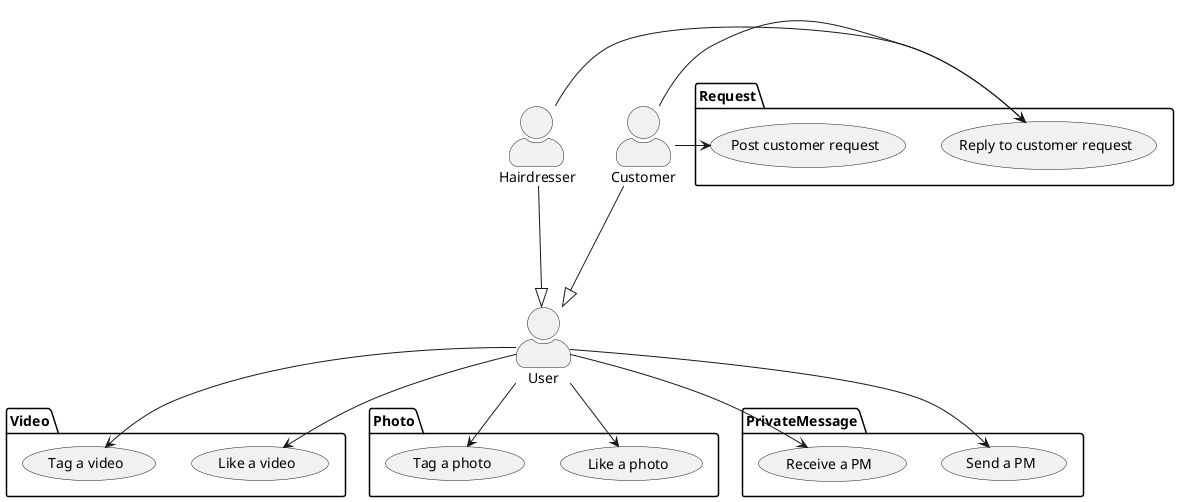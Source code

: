 @startuml

skinparam actorStyle awesome

actor "Hairdresser"
actor "Customer"
actor "User"

package Request {
  usecase "Post customer request" as UC1
  usecase "Reply to customer request" as UC2
}

package Video {
  usecase "Like a video" as UC3
  usecase "Tag a video" as UC4
}

package Photo {
  usecase "Like a photo" as UC5
  usecase "Tag a photo" as UC6
}

package PrivateMessage {
  usecase "Send a PM" as UC7
  usecase "Receive a PM" as UC8
}

Hairdresser ---|> User
Customer ---|> User

User --> UC3
User --> UC4
User --> UC5
User --> UC6
User --> UC7
User --> UC8

Hairdresser -> UC2
Customer -> UC1
Customer -> UC2

@enduml
